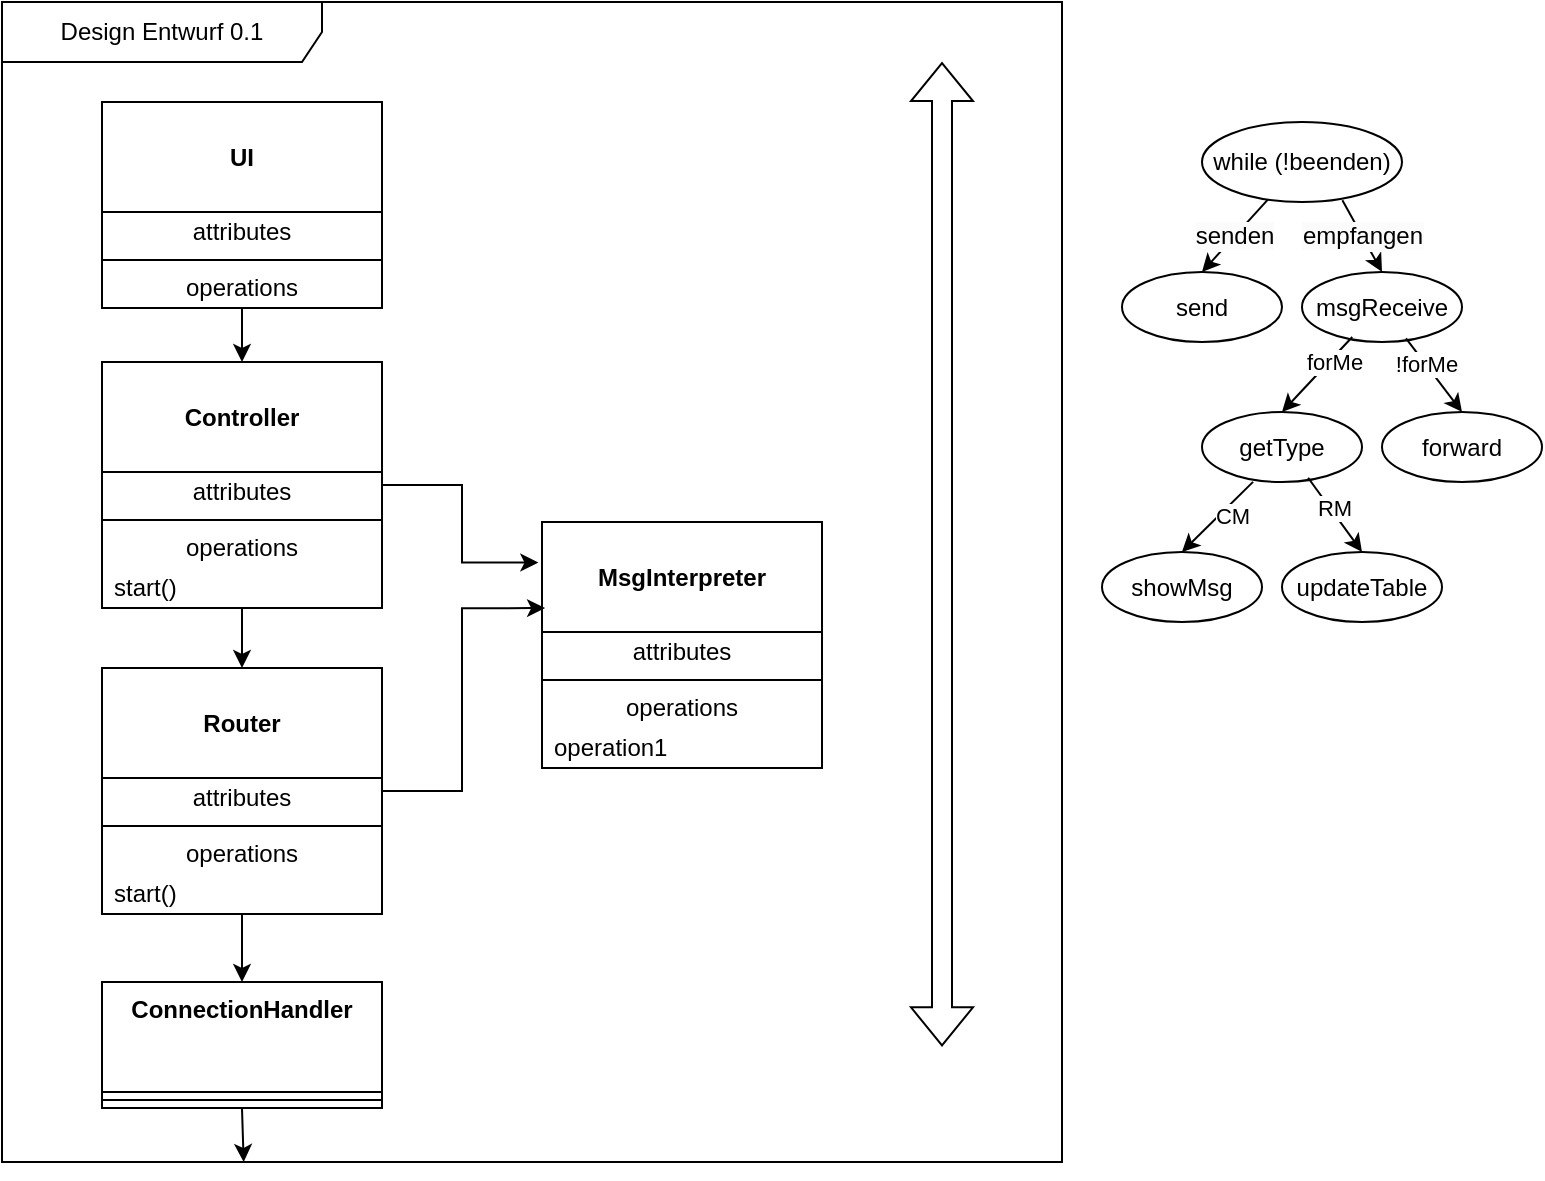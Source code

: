 <mxfile version="22.1.2" type="device">
  <diagram name="Seite-1" id="EJ1bMYqss8g2FWKwbaSa">
    <mxGraphModel dx="1434" dy="956" grid="1" gridSize="10" guides="1" tooltips="1" connect="1" arrows="1" fold="1" page="1" pageScale="1" pageWidth="827" pageHeight="1169" math="0" shadow="0">
      <root>
        <mxCell id="0" />
        <mxCell id="1" parent="0" />
        <mxCell id="IprLaiHBzlhglAPSM-9q-1" value="Design Entwurf 0.1" style="shape=umlFrame;whiteSpace=wrap;html=1;pointerEvents=0;recursiveResize=0;container=1;collapsible=0;width=160;" vertex="1" parent="1">
          <mxGeometry x="40" y="180" width="530" height="580" as="geometry" />
        </mxCell>
        <mxCell id="IprLaiHBzlhglAPSM-9q-2" value="&lt;b&gt;ConnectionHandler&lt;/b&gt;" style="swimlane;fontStyle=0;align=center;verticalAlign=top;childLayout=stackLayout;horizontal=1;startSize=55;horizontalStack=0;resizeParent=1;resizeParentMax=0;resizeLast=0;collapsible=0;marginBottom=0;html=1;whiteSpace=wrap;" vertex="1" parent="IprLaiHBzlhglAPSM-9q-1">
          <mxGeometry x="50" y="490" width="140" height="63" as="geometry" />
        </mxCell>
        <mxCell id="IprLaiHBzlhglAPSM-9q-7" value="" style="line;strokeWidth=1;fillColor=none;align=left;verticalAlign=middle;spacingTop=-1;spacingLeft=3;spacingRight=3;rotatable=0;labelPosition=right;points=[];portConstraint=eastwest;" vertex="1" parent="IprLaiHBzlhglAPSM-9q-2">
          <mxGeometry y="55" width="140" height="8" as="geometry" />
        </mxCell>
        <mxCell id="IprLaiHBzlhglAPSM-9q-102" style="edgeStyle=orthogonalEdgeStyle;rounded=0;orthogonalLoop=1;jettySize=auto;html=1;entryX=0.5;entryY=0;entryDx=0;entryDy=0;" edge="1" parent="IprLaiHBzlhglAPSM-9q-1" source="IprLaiHBzlhglAPSM-9q-10" target="IprLaiHBzlhglAPSM-9q-64">
          <mxGeometry relative="1" as="geometry" />
        </mxCell>
        <mxCell id="IprLaiHBzlhglAPSM-9q-10" value="&lt;br&gt;&lt;b&gt;Controller&lt;/b&gt;" style="swimlane;fontStyle=0;align=center;verticalAlign=top;childLayout=stackLayout;horizontal=1;startSize=55;horizontalStack=0;resizeParent=1;resizeParentMax=0;resizeLast=0;collapsible=0;marginBottom=0;html=1;whiteSpace=wrap;" vertex="1" parent="IprLaiHBzlhglAPSM-9q-1">
          <mxGeometry x="50" y="180" width="140" height="123" as="geometry" />
        </mxCell>
        <mxCell id="IprLaiHBzlhglAPSM-9q-11" value="attributes" style="text;html=1;strokeColor=none;fillColor=none;align=center;verticalAlign=middle;spacingLeft=4;spacingRight=4;overflow=hidden;rotatable=0;points=[[0,0.5],[1,0.5]];portConstraint=eastwest;whiteSpace=wrap;" vertex="1" parent="IprLaiHBzlhglAPSM-9q-10">
          <mxGeometry y="55" width="140" height="20" as="geometry" />
        </mxCell>
        <mxCell id="IprLaiHBzlhglAPSM-9q-15" value="" style="line;strokeWidth=1;fillColor=none;align=left;verticalAlign=middle;spacingTop=-1;spacingLeft=3;spacingRight=3;rotatable=0;labelPosition=right;points=[];portConstraint=eastwest;" vertex="1" parent="IprLaiHBzlhglAPSM-9q-10">
          <mxGeometry y="75" width="140" height="8" as="geometry" />
        </mxCell>
        <mxCell id="IprLaiHBzlhglAPSM-9q-16" value="operations" style="text;html=1;strokeColor=none;fillColor=none;align=center;verticalAlign=middle;spacingLeft=4;spacingRight=4;overflow=hidden;rotatable=0;points=[[0,0.5],[1,0.5]];portConstraint=eastwest;whiteSpace=wrap;" vertex="1" parent="IprLaiHBzlhglAPSM-9q-10">
          <mxGeometry y="83" width="140" height="20" as="geometry" />
        </mxCell>
        <mxCell id="IprLaiHBzlhglAPSM-9q-17" value="start()" style="text;html=1;strokeColor=none;fillColor=none;align=left;verticalAlign=middle;spacingLeft=4;spacingRight=4;overflow=hidden;rotatable=0;points=[[0,0.5],[1,0.5]];portConstraint=eastwest;whiteSpace=wrap;" vertex="1" parent="IprLaiHBzlhglAPSM-9q-10">
          <mxGeometry y="103" width="140" height="20" as="geometry" />
        </mxCell>
        <mxCell id="IprLaiHBzlhglAPSM-9q-39" value="&lt;b&gt;&lt;br&gt;MsgInterpreter&lt;br&gt;&lt;/b&gt;" style="swimlane;fontStyle=0;align=center;verticalAlign=top;childLayout=stackLayout;horizontal=1;startSize=55;horizontalStack=0;resizeParent=1;resizeParentMax=0;resizeLast=0;collapsible=0;marginBottom=0;html=1;whiteSpace=wrap;" vertex="1" parent="IprLaiHBzlhglAPSM-9q-1">
          <mxGeometry x="270" y="260" width="140" height="123" as="geometry" />
        </mxCell>
        <mxCell id="IprLaiHBzlhglAPSM-9q-40" value="attributes" style="text;html=1;strokeColor=none;fillColor=none;align=center;verticalAlign=middle;spacingLeft=4;spacingRight=4;overflow=hidden;rotatable=0;points=[[0,0.5],[1,0.5]];portConstraint=eastwest;whiteSpace=wrap;" vertex="1" parent="IprLaiHBzlhglAPSM-9q-39">
          <mxGeometry y="55" width="140" height="20" as="geometry" />
        </mxCell>
        <mxCell id="IprLaiHBzlhglAPSM-9q-44" value="" style="line;strokeWidth=1;fillColor=none;align=left;verticalAlign=middle;spacingTop=-1;spacingLeft=3;spacingRight=3;rotatable=0;labelPosition=right;points=[];portConstraint=eastwest;" vertex="1" parent="IprLaiHBzlhglAPSM-9q-39">
          <mxGeometry y="75" width="140" height="8" as="geometry" />
        </mxCell>
        <mxCell id="IprLaiHBzlhglAPSM-9q-45" value="operations" style="text;html=1;strokeColor=none;fillColor=none;align=center;verticalAlign=middle;spacingLeft=4;spacingRight=4;overflow=hidden;rotatable=0;points=[[0,0.5],[1,0.5]];portConstraint=eastwest;whiteSpace=wrap;" vertex="1" parent="IprLaiHBzlhglAPSM-9q-39">
          <mxGeometry y="83" width="140" height="20" as="geometry" />
        </mxCell>
        <mxCell id="IprLaiHBzlhglAPSM-9q-46" value="operation1" style="text;html=1;strokeColor=none;fillColor=none;align=left;verticalAlign=middle;spacingLeft=4;spacingRight=4;overflow=hidden;rotatable=0;points=[[0,0.5],[1,0.5]];portConstraint=eastwest;whiteSpace=wrap;" vertex="1" parent="IprLaiHBzlhglAPSM-9q-39">
          <mxGeometry y="103" width="140" height="20" as="geometry" />
        </mxCell>
        <mxCell id="IprLaiHBzlhglAPSM-9q-101" style="edgeStyle=orthogonalEdgeStyle;rounded=0;orthogonalLoop=1;jettySize=auto;html=1;entryX=0.5;entryY=0;entryDx=0;entryDy=0;" edge="1" parent="IprLaiHBzlhglAPSM-9q-1" source="IprLaiHBzlhglAPSM-9q-48" target="IprLaiHBzlhglAPSM-9q-10">
          <mxGeometry relative="1" as="geometry" />
        </mxCell>
        <mxCell id="IprLaiHBzlhglAPSM-9q-48" value="&lt;br&gt;&lt;b&gt;UI&lt;/b&gt;" style="swimlane;fontStyle=0;align=center;verticalAlign=top;childLayout=stackLayout;horizontal=1;startSize=55;horizontalStack=0;resizeParent=1;resizeParentMax=0;resizeLast=0;collapsible=0;marginBottom=0;html=1;whiteSpace=wrap;" vertex="1" parent="IprLaiHBzlhglAPSM-9q-1">
          <mxGeometry x="50" y="50" width="140" height="103" as="geometry" />
        </mxCell>
        <mxCell id="IprLaiHBzlhglAPSM-9q-49" value="attributes" style="text;html=1;strokeColor=none;fillColor=none;align=center;verticalAlign=middle;spacingLeft=4;spacingRight=4;overflow=hidden;rotatable=0;points=[[0,0.5],[1,0.5]];portConstraint=eastwest;whiteSpace=wrap;" vertex="1" parent="IprLaiHBzlhglAPSM-9q-48">
          <mxGeometry y="55" width="140" height="20" as="geometry" />
        </mxCell>
        <mxCell id="IprLaiHBzlhglAPSM-9q-53" value="" style="line;strokeWidth=1;fillColor=none;align=left;verticalAlign=middle;spacingTop=-1;spacingLeft=3;spacingRight=3;rotatable=0;labelPosition=right;points=[];portConstraint=eastwest;" vertex="1" parent="IprLaiHBzlhglAPSM-9q-48">
          <mxGeometry y="75" width="140" height="8" as="geometry" />
        </mxCell>
        <mxCell id="IprLaiHBzlhglAPSM-9q-54" value="operations" style="text;html=1;strokeColor=none;fillColor=none;align=center;verticalAlign=middle;spacingLeft=4;spacingRight=4;overflow=hidden;rotatable=0;points=[[0,0.5],[1,0.5]];portConstraint=eastwest;whiteSpace=wrap;" vertex="1" parent="IprLaiHBzlhglAPSM-9q-48">
          <mxGeometry y="83" width="140" height="20" as="geometry" />
        </mxCell>
        <mxCell id="IprLaiHBzlhglAPSM-9q-105" style="edgeStyle=orthogonalEdgeStyle;rounded=0;orthogonalLoop=1;jettySize=auto;html=1;entryX=0.5;entryY=0;entryDx=0;entryDy=0;" edge="1" parent="IprLaiHBzlhglAPSM-9q-1" source="IprLaiHBzlhglAPSM-9q-64" target="IprLaiHBzlhglAPSM-9q-2">
          <mxGeometry relative="1" as="geometry" />
        </mxCell>
        <mxCell id="IprLaiHBzlhglAPSM-9q-64" value="&lt;br&gt;&lt;b&gt;Router&lt;/b&gt;" style="swimlane;fontStyle=0;align=center;verticalAlign=top;childLayout=stackLayout;horizontal=1;startSize=55;horizontalStack=0;resizeParent=1;resizeParentMax=0;resizeLast=0;collapsible=0;marginBottom=0;html=1;whiteSpace=wrap;" vertex="1" parent="IprLaiHBzlhglAPSM-9q-1">
          <mxGeometry x="50" y="333" width="140" height="123" as="geometry" />
        </mxCell>
        <mxCell id="IprLaiHBzlhglAPSM-9q-65" value="attributes" style="text;html=1;strokeColor=none;fillColor=none;align=center;verticalAlign=middle;spacingLeft=4;spacingRight=4;overflow=hidden;rotatable=0;points=[[0,0.5],[1,0.5]];portConstraint=eastwest;whiteSpace=wrap;" vertex="1" parent="IprLaiHBzlhglAPSM-9q-64">
          <mxGeometry y="55" width="140" height="20" as="geometry" />
        </mxCell>
        <mxCell id="IprLaiHBzlhglAPSM-9q-66" value="" style="line;strokeWidth=1;fillColor=none;align=left;verticalAlign=middle;spacingTop=-1;spacingLeft=3;spacingRight=3;rotatable=0;labelPosition=right;points=[];portConstraint=eastwest;" vertex="1" parent="IprLaiHBzlhglAPSM-9q-64">
          <mxGeometry y="75" width="140" height="8" as="geometry" />
        </mxCell>
        <mxCell id="IprLaiHBzlhglAPSM-9q-67" value="operations" style="text;html=1;strokeColor=none;fillColor=none;align=center;verticalAlign=middle;spacingLeft=4;spacingRight=4;overflow=hidden;rotatable=0;points=[[0,0.5],[1,0.5]];portConstraint=eastwest;whiteSpace=wrap;" vertex="1" parent="IprLaiHBzlhglAPSM-9q-64">
          <mxGeometry y="83" width="140" height="20" as="geometry" />
        </mxCell>
        <mxCell id="IprLaiHBzlhglAPSM-9q-68" value="start()" style="text;html=1;strokeColor=none;fillColor=none;align=left;verticalAlign=middle;spacingLeft=4;spacingRight=4;overflow=hidden;rotatable=0;points=[[0,0.5],[1,0.5]];portConstraint=eastwest;whiteSpace=wrap;" vertex="1" parent="IprLaiHBzlhglAPSM-9q-64">
          <mxGeometry y="103" width="140" height="20" as="geometry" />
        </mxCell>
        <mxCell id="IprLaiHBzlhglAPSM-9q-103" style="edgeStyle=orthogonalEdgeStyle;rounded=0;orthogonalLoop=1;jettySize=auto;html=1;entryX=-0.013;entryY=0.165;entryDx=0;entryDy=0;entryPerimeter=0;" edge="1" parent="IprLaiHBzlhglAPSM-9q-1" source="IprLaiHBzlhglAPSM-9q-10" target="IprLaiHBzlhglAPSM-9q-39">
          <mxGeometry relative="1" as="geometry" />
        </mxCell>
        <mxCell id="IprLaiHBzlhglAPSM-9q-104" style="edgeStyle=orthogonalEdgeStyle;rounded=0;orthogonalLoop=1;jettySize=auto;html=1;entryX=0.011;entryY=0.35;entryDx=0;entryDy=0;entryPerimeter=0;" edge="1" parent="IprLaiHBzlhglAPSM-9q-1" source="IprLaiHBzlhglAPSM-9q-64" target="IprLaiHBzlhglAPSM-9q-39">
          <mxGeometry relative="1" as="geometry" />
        </mxCell>
        <mxCell id="IprLaiHBzlhglAPSM-9q-106" style="edgeStyle=orthogonalEdgeStyle;rounded=0;orthogonalLoop=1;jettySize=auto;html=1;entryX=0.228;entryY=1;entryDx=0;entryDy=0;entryPerimeter=0;exitX=0.5;exitY=1;exitDx=0;exitDy=0;" edge="1" parent="IprLaiHBzlhglAPSM-9q-1" source="IprLaiHBzlhglAPSM-9q-2" target="IprLaiHBzlhglAPSM-9q-1">
          <mxGeometry relative="1" as="geometry">
            <mxPoint x="120" y="540" as="sourcePoint" />
          </mxGeometry>
        </mxCell>
        <mxCell id="IprLaiHBzlhglAPSM-9q-95" value="" style="shape=flexArrow;endArrow=classic;startArrow=classic;html=1;rounded=0;" edge="1" parent="IprLaiHBzlhglAPSM-9q-1">
          <mxGeometry width="100" height="100" relative="1" as="geometry">
            <mxPoint x="470" y="522.17" as="sourcePoint" />
            <mxPoint x="470" y="30" as="targetPoint" />
          </mxGeometry>
        </mxCell>
        <mxCell id="IprLaiHBzlhglAPSM-9q-72" value="send" style="ellipse;whiteSpace=wrap;html=1;" vertex="1" parent="1">
          <mxGeometry x="600" y="315" width="80" height="35" as="geometry" />
        </mxCell>
        <mxCell id="IprLaiHBzlhglAPSM-9q-75" value="&lt;span style=&quot;color: rgb(0, 0, 0); font-family: Helvetica; font-size: 12px; font-style: normal; font-variant-ligatures: normal; font-variant-caps: normal; font-weight: 400; letter-spacing: normal; orphans: 2; text-align: center; text-indent: 0px; text-transform: none; widows: 2; word-spacing: 0px; -webkit-text-stroke-width: 0px; background-color: rgb(251, 251, 251); text-decoration-thickness: initial; text-decoration-style: initial; text-decoration-color: initial; float: none; display: inline !important;&quot;&gt;senden&lt;/span&gt;" style="rounded=0;orthogonalLoop=1;jettySize=auto;html=1;entryX=0.5;entryY=0;entryDx=0;entryDy=0;" edge="1" parent="1" source="IprLaiHBzlhglAPSM-9q-74" target="IprLaiHBzlhglAPSM-9q-72">
          <mxGeometry relative="1" as="geometry" />
        </mxCell>
        <mxCell id="IprLaiHBzlhglAPSM-9q-74" value="while (!beenden)" style="ellipse;whiteSpace=wrap;html=1;" vertex="1" parent="1">
          <mxGeometry x="640" y="240" width="100" height="40" as="geometry" />
        </mxCell>
        <mxCell id="IprLaiHBzlhglAPSM-9q-76" value="msgReceive" style="ellipse;whiteSpace=wrap;html=1;" vertex="1" parent="1">
          <mxGeometry x="690" y="315" width="80" height="35" as="geometry" />
        </mxCell>
        <mxCell id="IprLaiHBzlhglAPSM-9q-77" value="&lt;span style=&quot;color: rgb(0, 0, 0); font-family: Helvetica; font-size: 12px; font-style: normal; font-variant-ligatures: normal; font-variant-caps: normal; font-weight: 400; letter-spacing: normal; orphans: 2; text-align: center; text-indent: 0px; text-transform: none; widows: 2; word-spacing: 0px; -webkit-text-stroke-width: 0px; background-color: rgb(251, 251, 251); text-decoration-thickness: initial; text-decoration-style: initial; text-decoration-color: initial; float: none; display: inline !important;&quot;&gt;empfangen&lt;/span&gt;" style="rounded=0;orthogonalLoop=1;jettySize=auto;html=1;entryX=0.5;entryY=0;entryDx=0;entryDy=0;exitX=0.702;exitY=0.978;exitDx=0;exitDy=0;exitPerimeter=0;" edge="1" parent="1" source="IprLaiHBzlhglAPSM-9q-74" target="IprLaiHBzlhglAPSM-9q-76">
          <mxGeometry x="-0.005" relative="1" as="geometry">
            <mxPoint x="685" y="289" as="sourcePoint" />
            <mxPoint x="650" y="325" as="targetPoint" />
            <mxPoint as="offset" />
          </mxGeometry>
        </mxCell>
        <mxCell id="IprLaiHBzlhglAPSM-9q-78" value="getType" style="ellipse;whiteSpace=wrap;html=1;" vertex="1" parent="1">
          <mxGeometry x="640" y="385" width="80" height="35" as="geometry" />
        </mxCell>
        <mxCell id="IprLaiHBzlhglAPSM-9q-79" style="rounded=0;orthogonalLoop=1;jettySize=auto;html=1;entryX=0.5;entryY=0;entryDx=0;entryDy=0;exitX=0.314;exitY=0.929;exitDx=0;exitDy=0;exitPerimeter=0;" edge="1" parent="1" source="IprLaiHBzlhglAPSM-9q-76" target="IprLaiHBzlhglAPSM-9q-78">
          <mxGeometry relative="1" as="geometry">
            <mxPoint x="714.684" y="348.666" as="sourcePoint" />
          </mxGeometry>
        </mxCell>
        <mxCell id="IprLaiHBzlhglAPSM-9q-88" value="forMe" style="edgeLabel;html=1;align=center;verticalAlign=middle;resizable=0;points=[];" vertex="1" connectable="0" parent="IprLaiHBzlhglAPSM-9q-79">
          <mxGeometry x="-0.389" y="2" relative="1" as="geometry">
            <mxPoint as="offset" />
          </mxGeometry>
        </mxCell>
        <mxCell id="IprLaiHBzlhglAPSM-9q-81" value="forward" style="ellipse;whiteSpace=wrap;html=1;" vertex="1" parent="1">
          <mxGeometry x="730" y="385" width="80" height="35" as="geometry" />
        </mxCell>
        <mxCell id="IprLaiHBzlhglAPSM-9q-82" style="rounded=0;orthogonalLoop=1;jettySize=auto;html=1;entryX=0.5;entryY=0;entryDx=0;entryDy=0;exitX=0.65;exitY=0.949;exitDx=0;exitDy=0;exitPerimeter=0;" edge="1" parent="1" source="IprLaiHBzlhglAPSM-9q-76" target="IprLaiHBzlhglAPSM-9q-81">
          <mxGeometry relative="1" as="geometry">
            <mxPoint x="746.16" y="349.23" as="sourcePoint" />
            <mxPoint x="690" y="395" as="targetPoint" />
          </mxGeometry>
        </mxCell>
        <mxCell id="IprLaiHBzlhglAPSM-9q-89" value="!forMe" style="edgeLabel;html=1;align=center;verticalAlign=middle;resizable=0;points=[];" vertex="1" connectable="0" parent="IprLaiHBzlhglAPSM-9q-82">
          <mxGeometry x="-0.319" relative="1" as="geometry">
            <mxPoint as="offset" />
          </mxGeometry>
        </mxCell>
        <mxCell id="IprLaiHBzlhglAPSM-9q-83" value="showMsg" style="ellipse;whiteSpace=wrap;html=1;" vertex="1" parent="1">
          <mxGeometry x="590" y="455" width="80" height="35" as="geometry" />
        </mxCell>
        <mxCell id="IprLaiHBzlhglAPSM-9q-84" style="rounded=0;orthogonalLoop=1;jettySize=auto;html=1;entryX=0.5;entryY=0;entryDx=0;entryDy=0;exitX=0.319;exitY=0.998;exitDx=0;exitDy=0;exitPerimeter=0;" edge="1" parent="1" source="IprLaiHBzlhglAPSM-9q-78" target="IprLaiHBzlhglAPSM-9q-83">
          <mxGeometry relative="1" as="geometry">
            <mxPoint x="664.684" y="418.666" as="sourcePoint" />
          </mxGeometry>
        </mxCell>
        <mxCell id="IprLaiHBzlhglAPSM-9q-90" value="CM" style="edgeLabel;html=1;align=center;verticalAlign=middle;resizable=0;points=[];" vertex="1" connectable="0" parent="IprLaiHBzlhglAPSM-9q-84">
          <mxGeometry x="-0.218" y="4" relative="1" as="geometry">
            <mxPoint as="offset" />
          </mxGeometry>
        </mxCell>
        <mxCell id="IprLaiHBzlhglAPSM-9q-86" value="updateTable" style="ellipse;whiteSpace=wrap;html=1;" vertex="1" parent="1">
          <mxGeometry x="680" y="455" width="80" height="35" as="geometry" />
        </mxCell>
        <mxCell id="IprLaiHBzlhglAPSM-9q-87" style="rounded=0;orthogonalLoop=1;jettySize=auto;html=1;entryX=0.5;entryY=0;entryDx=0;entryDy=0;exitX=0.663;exitY=0.939;exitDx=0;exitDy=0;exitPerimeter=0;" edge="1" parent="1" source="IprLaiHBzlhglAPSM-9q-78" target="IprLaiHBzlhglAPSM-9q-86">
          <mxGeometry relative="1" as="geometry">
            <mxPoint x="696.16" y="419.23" as="sourcePoint" />
            <mxPoint x="640" y="465" as="targetPoint" />
          </mxGeometry>
        </mxCell>
        <mxCell id="IprLaiHBzlhglAPSM-9q-91" value="RM" style="edgeLabel;html=1;align=center;verticalAlign=middle;resizable=0;points=[];" vertex="1" connectable="0" parent="IprLaiHBzlhglAPSM-9q-87">
          <mxGeometry x="-0.153" y="2" relative="1" as="geometry">
            <mxPoint as="offset" />
          </mxGeometry>
        </mxCell>
      </root>
    </mxGraphModel>
  </diagram>
</mxfile>
